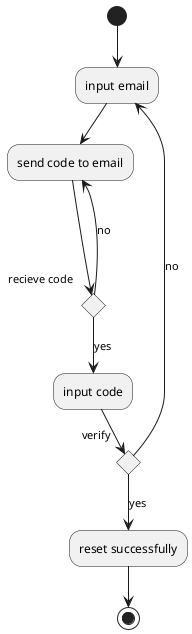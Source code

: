 @startuml kizzy


(*)-->"input email"
-->"send code to email"

if "recieve code" then
    -->[yes]"input code"
    if "verify" then 
      -->[yes]"reset successfully"
      -->(*)
    else
      -->[no]"input email"
    endif
else
    --->[no]"send code to email"
endif
@enduml